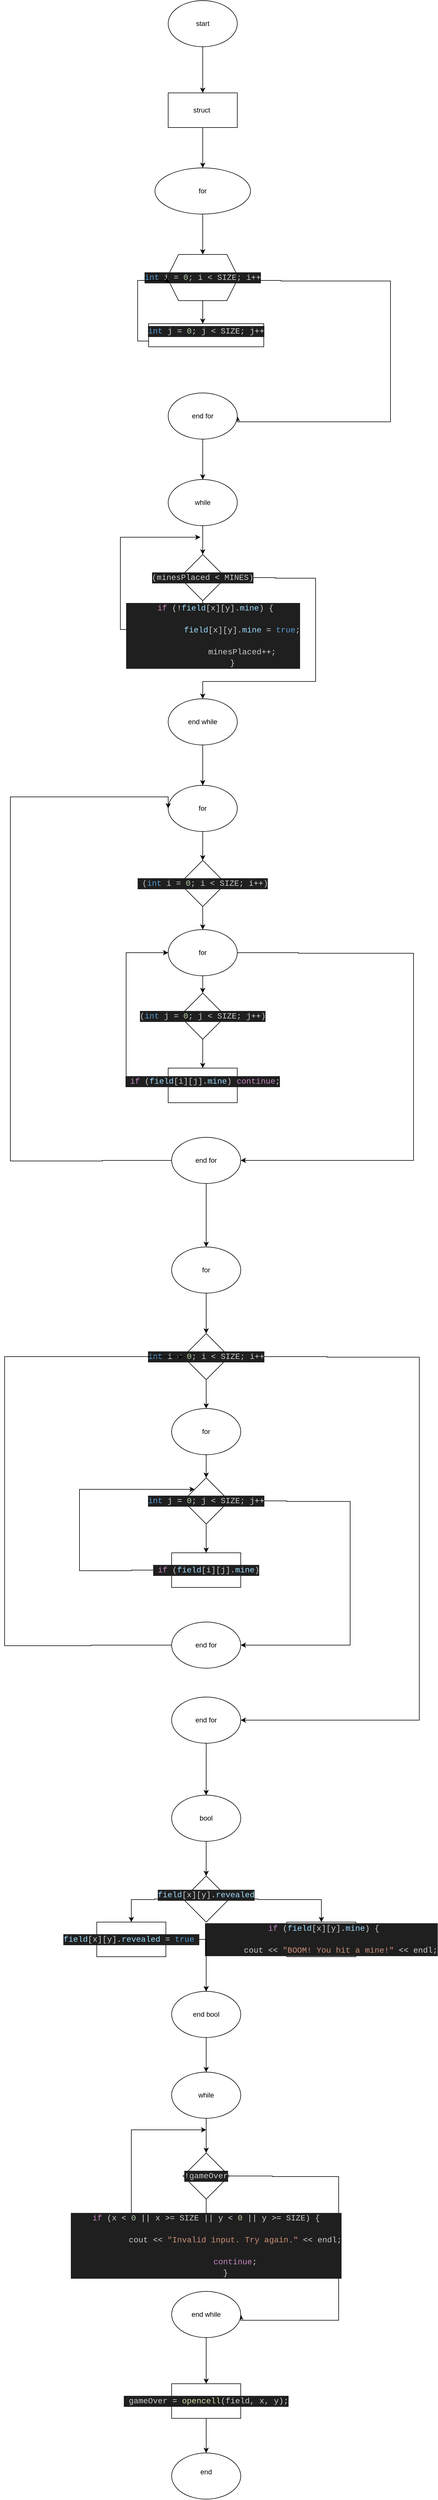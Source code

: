 <mxfile version="24.8.6">
  <diagram name="Сторінка-1" id="zpjzo73XEjRhWxU0EXfj">
    <mxGraphModel dx="1432" dy="820" grid="1" gridSize="10" guides="1" tooltips="1" connect="1" arrows="1" fold="1" page="1" pageScale="1" pageWidth="827" pageHeight="1169" math="0" shadow="0">
      <root>
        <mxCell id="0" />
        <mxCell id="1" parent="0" />
        <mxCell id="UjacXqA-AdLdFy1jGkPj-20" style="edgeStyle=orthogonalEdgeStyle;rounded=0;orthogonalLoop=1;jettySize=auto;html=1;entryX=0.5;entryY=0;entryDx=0;entryDy=0;" edge="1" parent="1" source="UjacXqA-AdLdFy1jGkPj-1" target="UjacXqA-AdLdFy1jGkPj-2">
          <mxGeometry relative="1" as="geometry" />
        </mxCell>
        <mxCell id="UjacXqA-AdLdFy1jGkPj-1" value="start" style="ellipse;whiteSpace=wrap;html=1;" vertex="1" parent="1">
          <mxGeometry x="354" y="20" width="120" height="80" as="geometry" />
        </mxCell>
        <mxCell id="UjacXqA-AdLdFy1jGkPj-21" style="edgeStyle=orthogonalEdgeStyle;rounded=0;orthogonalLoop=1;jettySize=auto;html=1;entryX=0.5;entryY=0;entryDx=0;entryDy=0;" edge="1" parent="1" source="UjacXqA-AdLdFy1jGkPj-2" target="UjacXqA-AdLdFy1jGkPj-3">
          <mxGeometry relative="1" as="geometry" />
        </mxCell>
        <mxCell id="UjacXqA-AdLdFy1jGkPj-2" value="struct&amp;nbsp;" style="rounded=0;whiteSpace=wrap;html=1;" vertex="1" parent="1">
          <mxGeometry x="354" y="180" width="120" height="60" as="geometry" />
        </mxCell>
        <mxCell id="UjacXqA-AdLdFy1jGkPj-5" style="edgeStyle=orthogonalEdgeStyle;rounded=0;orthogonalLoop=1;jettySize=auto;html=1;" edge="1" parent="1" source="UjacXqA-AdLdFy1jGkPj-3" target="UjacXqA-AdLdFy1jGkPj-6">
          <mxGeometry relative="1" as="geometry">
            <mxPoint x="414" y="460" as="targetPoint" />
          </mxGeometry>
        </mxCell>
        <mxCell id="UjacXqA-AdLdFy1jGkPj-3" value="for" style="ellipse;whiteSpace=wrap;html=1;" vertex="1" parent="1">
          <mxGeometry x="331" y="310" width="166" height="80" as="geometry" />
        </mxCell>
        <mxCell id="UjacXqA-AdLdFy1jGkPj-7" style="edgeStyle=orthogonalEdgeStyle;rounded=0;orthogonalLoop=1;jettySize=auto;html=1;" edge="1" parent="1" source="UjacXqA-AdLdFy1jGkPj-6">
          <mxGeometry relative="1" as="geometry">
            <mxPoint x="414" y="580" as="targetPoint" />
          </mxGeometry>
        </mxCell>
        <mxCell id="UjacXqA-AdLdFy1jGkPj-14" style="edgeStyle=orthogonalEdgeStyle;rounded=0;orthogonalLoop=1;jettySize=auto;html=1;entryX=1;entryY=0.5;entryDx=0;entryDy=0;" edge="1" parent="1" source="UjacXqA-AdLdFy1jGkPj-6" target="UjacXqA-AdLdFy1jGkPj-12">
          <mxGeometry relative="1" as="geometry">
            <mxPoint x="600" y="750" as="targetPoint" />
            <Array as="points">
              <mxPoint x="550" y="505" />
              <mxPoint x="550" y="506" />
              <mxPoint x="740" y="506" />
              <mxPoint x="740" y="750" />
              <mxPoint x="474" y="750" />
            </Array>
          </mxGeometry>
        </mxCell>
        <mxCell id="UjacXqA-AdLdFy1jGkPj-6" value="&lt;div style=&quot;color: rgb(204, 204, 204); background-color: rgb(31, 31, 31); font-family: Consolas, &amp;quot;Courier New&amp;quot;, monospace; font-size: 14px; line-height: 19px; white-space: pre;&quot;&gt;&lt;span style=&quot;color: #569cd6;&quot;&gt;int&lt;/span&gt; i &lt;span style=&quot;color: #d4d4d4;&quot;&gt;=&lt;/span&gt; &lt;span style=&quot;color: #b5cea8;&quot;&gt;0&lt;/span&gt;; i &lt;span style=&quot;color: #d4d4d4;&quot;&gt;&amp;lt;&lt;/span&gt; SIZE; i&lt;span style=&quot;color: #d4d4d4;&quot;&gt;++&lt;/span&gt;&lt;/div&gt;" style="shape=hexagon;perimeter=hexagonPerimeter2;whiteSpace=wrap;html=1;fixedSize=1;" vertex="1" parent="1">
          <mxGeometry x="352" y="460" width="124" height="80" as="geometry" />
        </mxCell>
        <mxCell id="UjacXqA-AdLdFy1jGkPj-13" style="edgeStyle=orthogonalEdgeStyle;rounded=0;orthogonalLoop=1;jettySize=auto;html=1;entryX=0;entryY=0.5;entryDx=0;entryDy=0;" edge="1" parent="1" source="UjacXqA-AdLdFy1jGkPj-11" target="UjacXqA-AdLdFy1jGkPj-6">
          <mxGeometry relative="1" as="geometry">
            <mxPoint x="300" y="500" as="targetPoint" />
            <Array as="points">
              <mxPoint x="301" y="610" />
              <mxPoint x="301" y="505" />
            </Array>
          </mxGeometry>
        </mxCell>
        <mxCell id="UjacXqA-AdLdFy1jGkPj-11" value="&#xa;&lt;div style=&quot;color: #cccccc;background-color: #1f1f1f;font-family: Consolas, &#39;Courier New&#39;, monospace;font-weight: normal;font-size: 14px;line-height: 19px;white-space: pre;&quot;&gt;&lt;div&gt;&lt;span style=&quot;color: #569cd6;&quot;&gt;int&lt;/span&gt;&lt;span style=&quot;color: #cccccc;&quot;&gt; j &lt;/span&gt;&lt;span style=&quot;color: #d4d4d4;&quot;&gt;=&lt;/span&gt;&lt;span style=&quot;color: #cccccc;&quot;&gt; &lt;/span&gt;&lt;span style=&quot;color: #b5cea8;&quot;&gt;0&lt;/span&gt;&lt;span style=&quot;color: #cccccc;&quot;&gt;; j &lt;/span&gt;&lt;span style=&quot;color: #d4d4d4;&quot;&gt;&amp;lt;&lt;/span&gt;&lt;span style=&quot;color: #cccccc;&quot;&gt; SIZE; j&lt;/span&gt;&lt;span style=&quot;color: #d4d4d4;&quot;&gt;++&lt;/span&gt;&lt;/div&gt;&lt;/div&gt;&#xa;&#xa;" style="rounded=0;whiteSpace=wrap;html=1;" vertex="1" parent="1">
          <mxGeometry x="320" y="580" width="200" height="40" as="geometry" />
        </mxCell>
        <mxCell id="UjacXqA-AdLdFy1jGkPj-15" style="edgeStyle=orthogonalEdgeStyle;rounded=0;orthogonalLoop=1;jettySize=auto;html=1;" edge="1" parent="1" source="UjacXqA-AdLdFy1jGkPj-12" target="UjacXqA-AdLdFy1jGkPj-16">
          <mxGeometry relative="1" as="geometry">
            <mxPoint x="414" y="850" as="targetPoint" />
          </mxGeometry>
        </mxCell>
        <mxCell id="UjacXqA-AdLdFy1jGkPj-12" value="end for" style="ellipse;whiteSpace=wrap;html=1;" vertex="1" parent="1">
          <mxGeometry x="354" y="700" width="120" height="80" as="geometry" />
        </mxCell>
        <mxCell id="UjacXqA-AdLdFy1jGkPj-19" style="edgeStyle=orthogonalEdgeStyle;rounded=0;orthogonalLoop=1;jettySize=auto;html=1;entryX=0.5;entryY=0;entryDx=0;entryDy=0;" edge="1" parent="1" source="UjacXqA-AdLdFy1jGkPj-16" target="UjacXqA-AdLdFy1jGkPj-17">
          <mxGeometry relative="1" as="geometry" />
        </mxCell>
        <mxCell id="UjacXqA-AdLdFy1jGkPj-16" value="while" style="ellipse;whiteSpace=wrap;html=1;" vertex="1" parent="1">
          <mxGeometry x="354" y="850" width="120" height="80" as="geometry" />
        </mxCell>
        <mxCell id="UjacXqA-AdLdFy1jGkPj-23" style="edgeStyle=orthogonalEdgeStyle;rounded=0;orthogonalLoop=1;jettySize=auto;html=1;" edge="1" parent="1" source="UjacXqA-AdLdFy1jGkPj-17" target="UjacXqA-AdLdFy1jGkPj-24">
          <mxGeometry relative="1" as="geometry">
            <mxPoint x="414" y="1110" as="targetPoint" />
          </mxGeometry>
        </mxCell>
        <mxCell id="UjacXqA-AdLdFy1jGkPj-26" style="edgeStyle=orthogonalEdgeStyle;rounded=0;orthogonalLoop=1;jettySize=auto;html=1;" edge="1" parent="1" source="UjacXqA-AdLdFy1jGkPj-17" target="UjacXqA-AdLdFy1jGkPj-27">
          <mxGeometry relative="1" as="geometry">
            <mxPoint x="430" y="1200" as="targetPoint" />
            <Array as="points">
              <mxPoint x="540" y="1020" />
              <mxPoint x="540" y="1021" />
              <mxPoint x="610" y="1021" />
              <mxPoint x="610" y="1200" />
            </Array>
          </mxGeometry>
        </mxCell>
        <mxCell id="UjacXqA-AdLdFy1jGkPj-17" value="&lt;div style=&quot;color: rgb(204, 204, 204); background-color: rgb(31, 31, 31); font-family: Consolas, &amp;quot;Courier New&amp;quot;, monospace; font-size: 14px; line-height: 19px; white-space: pre;&quot;&gt;(minesPlaced &lt;span style=&quot;color: #d4d4d4;&quot;&gt;&amp;lt;&lt;/span&gt; MINES)&lt;/div&gt;" style="rhombus;whiteSpace=wrap;html=1;" vertex="1" parent="1">
          <mxGeometry x="374" y="980" width="80" height="80" as="geometry" />
        </mxCell>
        <mxCell id="UjacXqA-AdLdFy1jGkPj-25" style="edgeStyle=orthogonalEdgeStyle;rounded=0;orthogonalLoop=1;jettySize=auto;html=1;" edge="1" parent="1" source="UjacXqA-AdLdFy1jGkPj-24">
          <mxGeometry relative="1" as="geometry">
            <mxPoint x="410" y="950" as="targetPoint" />
            <Array as="points">
              <mxPoint x="271" y="1110" />
            </Array>
          </mxGeometry>
        </mxCell>
        <mxCell id="UjacXqA-AdLdFy1jGkPj-24" value="&lt;div style=&quot;color: rgb(204, 204, 204); background-color: rgb(31, 31, 31); font-family: Consolas, &amp;quot;Courier New&amp;quot;, monospace; font-size: 14px; line-height: 19px; white-space: pre;&quot;&gt;&lt;div&gt;&amp;nbsp;&lt;span style=&quot;color: #c586c0;&quot;&gt;if&lt;/span&gt; (&lt;span style=&quot;color: #d4d4d4;&quot;&gt;!&lt;/span&gt;&lt;span style=&quot;color: #9cdcfe;&quot;&gt;field&lt;/span&gt;[x][y].&lt;span style=&quot;color: #9cdcfe;&quot;&gt;mine&lt;/span&gt;) {&lt;/div&gt;&lt;br&gt;&lt;div&gt;&amp;nbsp; &amp;nbsp; &amp;nbsp; &amp;nbsp; &amp;nbsp; &amp;nbsp; &lt;span style=&quot;color: #9cdcfe;&quot;&gt;field&lt;/span&gt;[x][y].&lt;span style=&quot;color: #9cdcfe;&quot;&gt;mine&lt;/span&gt; &lt;span style=&quot;color: #d4d4d4;&quot;&gt;=&lt;/span&gt; &lt;span style=&quot;color: #569cd6;&quot;&gt;true&lt;/span&gt;;&lt;/div&gt;&lt;br&gt;&lt;div&gt;&amp;nbsp; &amp;nbsp; &amp;nbsp; &amp;nbsp; &amp;nbsp; &amp;nbsp; minesPlaced&lt;span style=&quot;color: #d4d4d4;&quot;&gt;++&lt;/span&gt;;&lt;/div&gt;&lt;div&gt;&amp;nbsp; &amp;nbsp; &amp;nbsp; &amp;nbsp; }&lt;/div&gt;&lt;/div&gt;" style="rounded=0;whiteSpace=wrap;html=1;" vertex="1" parent="1">
          <mxGeometry x="354" y="1090" width="156" height="60" as="geometry" />
        </mxCell>
        <mxCell id="UjacXqA-AdLdFy1jGkPj-28" style="edgeStyle=orthogonalEdgeStyle;rounded=0;orthogonalLoop=1;jettySize=auto;html=1;" edge="1" parent="1" source="UjacXqA-AdLdFy1jGkPj-27" target="UjacXqA-AdLdFy1jGkPj-29">
          <mxGeometry relative="1" as="geometry">
            <mxPoint x="414" y="1400" as="targetPoint" />
          </mxGeometry>
        </mxCell>
        <mxCell id="UjacXqA-AdLdFy1jGkPj-27" value="end while" style="ellipse;whiteSpace=wrap;html=1;" vertex="1" parent="1">
          <mxGeometry x="354" y="1230" width="120" height="80" as="geometry" />
        </mxCell>
        <mxCell id="UjacXqA-AdLdFy1jGkPj-30" style="edgeStyle=orthogonalEdgeStyle;rounded=0;orthogonalLoop=1;jettySize=auto;html=1;" edge="1" parent="1" source="UjacXqA-AdLdFy1jGkPj-29" target="UjacXqA-AdLdFy1jGkPj-31">
          <mxGeometry relative="1" as="geometry">
            <mxPoint x="414" y="1550" as="targetPoint" />
          </mxGeometry>
        </mxCell>
        <mxCell id="UjacXqA-AdLdFy1jGkPj-29" value="for" style="ellipse;whiteSpace=wrap;html=1;" vertex="1" parent="1">
          <mxGeometry x="354" y="1380" width="120" height="80" as="geometry" />
        </mxCell>
        <mxCell id="UjacXqA-AdLdFy1jGkPj-32" style="edgeStyle=orthogonalEdgeStyle;rounded=0;orthogonalLoop=1;jettySize=auto;html=1;" edge="1" parent="1" source="UjacXqA-AdLdFy1jGkPj-31" target="UjacXqA-AdLdFy1jGkPj-33">
          <mxGeometry relative="1" as="geometry">
            <mxPoint x="414" y="1670" as="targetPoint" />
          </mxGeometry>
        </mxCell>
        <mxCell id="UjacXqA-AdLdFy1jGkPj-31" value="&lt;div style=&quot;color: rgb(204, 204, 204); background-color: rgb(31, 31, 31); font-family: Consolas, &amp;quot;Courier New&amp;quot;, monospace; font-size: 14px; line-height: 19px; white-space: pre;&quot;&gt;&amp;nbsp;(&lt;span style=&quot;color: #569cd6;&quot;&gt;int&lt;/span&gt; i &lt;span style=&quot;color: #d4d4d4;&quot;&gt;=&lt;/span&gt; &lt;span style=&quot;color: #b5cea8;&quot;&gt;0&lt;/span&gt;; i &lt;span style=&quot;color: #d4d4d4;&quot;&gt;&amp;lt;&lt;/span&gt; SIZE; i&lt;span style=&quot;color: #d4d4d4;&quot;&gt;++&lt;/span&gt;)&lt;/div&gt;" style="rhombus;whiteSpace=wrap;html=1;" vertex="1" parent="1">
          <mxGeometry x="374" y="1510" width="80" height="80" as="geometry" />
        </mxCell>
        <mxCell id="UjacXqA-AdLdFy1jGkPj-34" style="edgeStyle=orthogonalEdgeStyle;rounded=0;orthogonalLoop=1;jettySize=auto;html=1;" edge="1" parent="1" source="UjacXqA-AdLdFy1jGkPj-33" target="UjacXqA-AdLdFy1jGkPj-35">
          <mxGeometry relative="1" as="geometry">
            <mxPoint x="414" y="1780" as="targetPoint" />
          </mxGeometry>
        </mxCell>
        <mxCell id="UjacXqA-AdLdFy1jGkPj-39" style="edgeStyle=orthogonalEdgeStyle;rounded=0;orthogonalLoop=1;jettySize=auto;html=1;" edge="1" parent="1" source="UjacXqA-AdLdFy1jGkPj-33" target="UjacXqA-AdLdFy1jGkPj-40">
          <mxGeometry relative="1" as="geometry">
            <mxPoint x="440" y="2030" as="targetPoint" />
            <Array as="points">
              <mxPoint x="580" y="1670" />
              <mxPoint x="580" y="1671" />
              <mxPoint x="780" y="1671" />
              <mxPoint x="780" y="2030" />
            </Array>
          </mxGeometry>
        </mxCell>
        <mxCell id="UjacXqA-AdLdFy1jGkPj-33" value="for" style="ellipse;whiteSpace=wrap;html=1;" vertex="1" parent="1">
          <mxGeometry x="354" y="1630" width="120" height="80" as="geometry" />
        </mxCell>
        <mxCell id="UjacXqA-AdLdFy1jGkPj-36" style="edgeStyle=orthogonalEdgeStyle;rounded=0;orthogonalLoop=1;jettySize=auto;html=1;" edge="1" parent="1" source="UjacXqA-AdLdFy1jGkPj-35" target="UjacXqA-AdLdFy1jGkPj-37">
          <mxGeometry relative="1" as="geometry">
            <mxPoint x="414" y="1900" as="targetPoint" />
          </mxGeometry>
        </mxCell>
        <mxCell id="UjacXqA-AdLdFy1jGkPj-35" value="&lt;div style=&quot;color: rgb(204, 204, 204); background-color: rgb(31, 31, 31); font-family: Consolas, &amp;quot;Courier New&amp;quot;, monospace; font-size: 14px; line-height: 19px; white-space: pre;&quot;&gt;(&lt;span style=&quot;color: #569cd6;&quot;&gt;int&lt;/span&gt; j &lt;span style=&quot;color: #d4d4d4;&quot;&gt;=&lt;/span&gt; &lt;span style=&quot;color: #b5cea8;&quot;&gt;0&lt;/span&gt;; j &lt;span style=&quot;color: #d4d4d4;&quot;&gt;&amp;lt;&lt;/span&gt; SIZE; j&lt;span style=&quot;color: #d4d4d4;&quot;&gt;++&lt;/span&gt;)&lt;/div&gt;" style="rhombus;whiteSpace=wrap;html=1;" vertex="1" parent="1">
          <mxGeometry x="374" y="1740" width="80" height="80" as="geometry" />
        </mxCell>
        <mxCell id="UjacXqA-AdLdFy1jGkPj-38" style="edgeStyle=orthogonalEdgeStyle;rounded=0;orthogonalLoop=1;jettySize=auto;html=1;entryX=0;entryY=0.5;entryDx=0;entryDy=0;" edge="1" parent="1" source="UjacXqA-AdLdFy1jGkPj-37" target="UjacXqA-AdLdFy1jGkPj-33">
          <mxGeometry relative="1" as="geometry">
            <mxPoint x="280" y="1660" as="targetPoint" />
            <Array as="points">
              <mxPoint x="281" y="1900" />
              <mxPoint x="281" y="1670" />
            </Array>
          </mxGeometry>
        </mxCell>
        <mxCell id="UjacXqA-AdLdFy1jGkPj-37" value="&#xa;&lt;div style=&quot;color: #cccccc;background-color: #1f1f1f;font-family: Consolas, &#39;Courier New&#39;, monospace;font-weight: normal;font-size: 14px;line-height: 19px;white-space: pre;&quot;&gt;&lt;div&gt;&lt;span style=&quot;color: #cccccc;&quot;&gt;&amp;nbsp;&lt;/span&gt;&lt;span style=&quot;color: #c586c0;&quot;&gt;if&lt;/span&gt;&lt;span style=&quot;color: #cccccc;&quot;&gt; (&lt;/span&gt;&lt;span style=&quot;color: #9cdcfe;&quot;&gt;field&lt;/span&gt;&lt;span style=&quot;color: #cccccc;&quot;&gt;[i][j].&lt;/span&gt;&lt;span style=&quot;color: #9cdcfe;&quot;&gt;mine&lt;/span&gt;&lt;span style=&quot;color: #cccccc;&quot;&gt;) &lt;/span&gt;&lt;span style=&quot;color: #c586c0;&quot;&gt;continue&lt;/span&gt;&lt;span style=&quot;color: #cccccc;&quot;&gt;;&lt;/span&gt;&lt;/div&gt;&lt;/div&gt;&#xa;&#xa;" style="rounded=0;whiteSpace=wrap;html=1;" vertex="1" parent="1">
          <mxGeometry x="354" y="1870" width="120" height="60" as="geometry" />
        </mxCell>
        <mxCell id="UjacXqA-AdLdFy1jGkPj-42" style="edgeStyle=orthogonalEdgeStyle;rounded=0;orthogonalLoop=1;jettySize=auto;html=1;entryX=0;entryY=0.5;entryDx=0;entryDy=0;" edge="1" parent="1" source="UjacXqA-AdLdFy1jGkPj-40" target="UjacXqA-AdLdFy1jGkPj-29">
          <mxGeometry relative="1" as="geometry">
            <mxPoint x="140" y="1400" as="targetPoint" />
            <Array as="points">
              <mxPoint x="240" y="2030" />
              <mxPoint x="240" y="2031" />
              <mxPoint x="80" y="2031" />
              <mxPoint x="80" y="1400" />
              <mxPoint x="354" y="1400" />
            </Array>
          </mxGeometry>
        </mxCell>
        <mxCell id="UjacXqA-AdLdFy1jGkPj-43" style="edgeStyle=orthogonalEdgeStyle;rounded=0;orthogonalLoop=1;jettySize=auto;html=1;" edge="1" parent="1" source="UjacXqA-AdLdFy1jGkPj-40" target="UjacXqA-AdLdFy1jGkPj-44">
          <mxGeometry relative="1" as="geometry">
            <mxPoint x="420" y="2180" as="targetPoint" />
          </mxGeometry>
        </mxCell>
        <mxCell id="UjacXqA-AdLdFy1jGkPj-40" value="end for" style="ellipse;whiteSpace=wrap;html=1;" vertex="1" parent="1">
          <mxGeometry x="360" y="1990" width="120" height="80" as="geometry" />
        </mxCell>
        <mxCell id="UjacXqA-AdLdFy1jGkPj-45" style="edgeStyle=orthogonalEdgeStyle;rounded=0;orthogonalLoop=1;jettySize=auto;html=1;" edge="1" parent="1" source="UjacXqA-AdLdFy1jGkPj-44" target="UjacXqA-AdLdFy1jGkPj-46">
          <mxGeometry relative="1" as="geometry">
            <mxPoint x="420" y="2370" as="targetPoint" />
          </mxGeometry>
        </mxCell>
        <mxCell id="UjacXqA-AdLdFy1jGkPj-44" value="for" style="ellipse;whiteSpace=wrap;html=1;" vertex="1" parent="1">
          <mxGeometry x="360" y="2180" width="120" height="80" as="geometry" />
        </mxCell>
        <mxCell id="UjacXqA-AdLdFy1jGkPj-47" style="edgeStyle=orthogonalEdgeStyle;rounded=0;orthogonalLoop=1;jettySize=auto;html=1;" edge="1" parent="1" source="UjacXqA-AdLdFy1jGkPj-46" target="UjacXqA-AdLdFy1jGkPj-48">
          <mxGeometry relative="1" as="geometry">
            <mxPoint x="420" y="2500" as="targetPoint" />
          </mxGeometry>
        </mxCell>
        <mxCell id="UjacXqA-AdLdFy1jGkPj-59" style="edgeStyle=orthogonalEdgeStyle;rounded=0;orthogonalLoop=1;jettySize=auto;html=1;" edge="1" parent="1" source="UjacXqA-AdLdFy1jGkPj-46" target="UjacXqA-AdLdFy1jGkPj-60">
          <mxGeometry relative="1" as="geometry">
            <mxPoint x="440" y="3000" as="targetPoint" />
            <Array as="points">
              <mxPoint x="630" y="2370" />
              <mxPoint x="630" y="2371" />
              <mxPoint x="790" y="2371" />
              <mxPoint x="790" y="3000" />
            </Array>
          </mxGeometry>
        </mxCell>
        <mxCell id="UjacXqA-AdLdFy1jGkPj-46" value="&lt;div style=&quot;color: rgb(204, 204, 204); background-color: rgb(31, 31, 31); font-family: Consolas, &amp;quot;Courier New&amp;quot;, monospace; font-size: 14px; line-height: 19px; white-space: pre;&quot;&gt;&lt;span style=&quot;color: #569cd6;&quot;&gt;int&lt;/span&gt; i &lt;span style=&quot;color: #d4d4d4;&quot;&gt;=&lt;/span&gt; &lt;span style=&quot;color: #b5cea8;&quot;&gt;0&lt;/span&gt;; i &lt;span style=&quot;color: #d4d4d4;&quot;&gt;&amp;lt;&lt;/span&gt; SIZE; i&lt;span style=&quot;color: #d4d4d4;&quot;&gt;++&lt;/span&gt;&lt;/div&gt;" style="rhombus;whiteSpace=wrap;html=1;" vertex="1" parent="1">
          <mxGeometry x="380" y="2330" width="80" height="80" as="geometry" />
        </mxCell>
        <mxCell id="UjacXqA-AdLdFy1jGkPj-50" style="edgeStyle=orthogonalEdgeStyle;rounded=0;orthogonalLoop=1;jettySize=auto;html=1;" edge="1" parent="1" source="UjacXqA-AdLdFy1jGkPj-48" target="UjacXqA-AdLdFy1jGkPj-51">
          <mxGeometry relative="1" as="geometry">
            <mxPoint x="420" y="2620" as="targetPoint" />
          </mxGeometry>
        </mxCell>
        <mxCell id="UjacXqA-AdLdFy1jGkPj-48" value="for" style="ellipse;whiteSpace=wrap;html=1;" vertex="1" parent="1">
          <mxGeometry x="360" y="2460" width="120" height="80" as="geometry" />
        </mxCell>
        <mxCell id="UjacXqA-AdLdFy1jGkPj-53" style="edgeStyle=orthogonalEdgeStyle;rounded=0;orthogonalLoop=1;jettySize=auto;html=1;" edge="1" parent="1" source="UjacXqA-AdLdFy1jGkPj-51" target="UjacXqA-AdLdFy1jGkPj-54">
          <mxGeometry relative="1" as="geometry">
            <mxPoint x="420" y="2740" as="targetPoint" />
          </mxGeometry>
        </mxCell>
        <mxCell id="UjacXqA-AdLdFy1jGkPj-56" style="edgeStyle=orthogonalEdgeStyle;rounded=0;orthogonalLoop=1;jettySize=auto;html=1;" edge="1" parent="1" source="UjacXqA-AdLdFy1jGkPj-51" target="UjacXqA-AdLdFy1jGkPj-57">
          <mxGeometry relative="1" as="geometry">
            <mxPoint x="420" y="2870" as="targetPoint" />
            <Array as="points">
              <mxPoint x="560" y="2620" />
              <mxPoint x="560" y="2621" />
              <mxPoint x="670" y="2621" />
              <mxPoint x="670" y="2870" />
            </Array>
          </mxGeometry>
        </mxCell>
        <mxCell id="UjacXqA-AdLdFy1jGkPj-51" value="&lt;div style=&quot;color: rgb(204, 204, 204); background-color: rgb(31, 31, 31); font-family: Consolas, &amp;quot;Courier New&amp;quot;, monospace; font-size: 14px; line-height: 19px; white-space: pre;&quot;&gt;&lt;span style=&quot;color: #569cd6;&quot;&gt;int&lt;/span&gt; j &lt;span style=&quot;color: #d4d4d4;&quot;&gt;=&lt;/span&gt; &lt;span style=&quot;color: #b5cea8;&quot;&gt;0&lt;/span&gt;; j &lt;span style=&quot;color: #d4d4d4;&quot;&gt;&amp;lt;&lt;/span&gt; SIZE; j&lt;span style=&quot;color: #d4d4d4;&quot;&gt;++&lt;/span&gt;&lt;/div&gt;" style="rhombus;whiteSpace=wrap;html=1;" vertex="1" parent="1">
          <mxGeometry x="380" y="2580" width="80" height="80" as="geometry" />
        </mxCell>
        <mxCell id="UjacXqA-AdLdFy1jGkPj-55" style="edgeStyle=orthogonalEdgeStyle;rounded=0;orthogonalLoop=1;jettySize=auto;html=1;" edge="1" parent="1" source="UjacXqA-AdLdFy1jGkPj-54" target="UjacXqA-AdLdFy1jGkPj-51">
          <mxGeometry relative="1" as="geometry">
            <mxPoint x="260" y="2600" as="targetPoint" />
            <Array as="points">
              <mxPoint x="290" y="2740" />
              <mxPoint x="290" y="2741" />
              <mxPoint x="200" y="2741" />
              <mxPoint x="200" y="2600" />
            </Array>
          </mxGeometry>
        </mxCell>
        <mxCell id="UjacXqA-AdLdFy1jGkPj-54" value="&lt;div style=&quot;color: rgb(204, 204, 204); background-color: rgb(31, 31, 31); font-family: Consolas, &amp;quot;Courier New&amp;quot;, monospace; font-size: 14px; line-height: 19px; white-space: pre;&quot;&gt;&amp;nbsp;&lt;span style=&quot;color: #c586c0;&quot;&gt;if&lt;/span&gt; (&lt;span style=&quot;color: #9cdcfe;&quot;&gt;field&lt;/span&gt;[i][j].&lt;span style=&quot;color: #9cdcfe;&quot;&gt;mine&lt;/span&gt;)&lt;/div&gt;" style="rounded=0;whiteSpace=wrap;html=1;" vertex="1" parent="1">
          <mxGeometry x="360" y="2710" width="120" height="60" as="geometry" />
        </mxCell>
        <mxCell id="UjacXqA-AdLdFy1jGkPj-58" style="edgeStyle=orthogonalEdgeStyle;rounded=0;orthogonalLoop=1;jettySize=auto;html=1;entryX=0;entryY=0.5;entryDx=0;entryDy=0;" edge="1" parent="1" source="UjacXqA-AdLdFy1jGkPj-57" target="UjacXqA-AdLdFy1jGkPj-46">
          <mxGeometry relative="1" as="geometry">
            <mxPoint x="70" y="2360" as="targetPoint" />
            <Array as="points">
              <mxPoint x="220" y="2870" />
              <mxPoint x="220" y="2871" />
              <mxPoint x="70" y="2871" />
              <mxPoint x="70" y="2370" />
            </Array>
          </mxGeometry>
        </mxCell>
        <mxCell id="UjacXqA-AdLdFy1jGkPj-57" value="end for" style="ellipse;whiteSpace=wrap;html=1;" vertex="1" parent="1">
          <mxGeometry x="360" y="2830" width="120" height="80" as="geometry" />
        </mxCell>
        <mxCell id="UjacXqA-AdLdFy1jGkPj-61" style="edgeStyle=orthogonalEdgeStyle;rounded=0;orthogonalLoop=1;jettySize=auto;html=1;" edge="1" parent="1" source="UjacXqA-AdLdFy1jGkPj-60" target="UjacXqA-AdLdFy1jGkPj-62">
          <mxGeometry relative="1" as="geometry">
            <mxPoint x="420" y="3190" as="targetPoint" />
          </mxGeometry>
        </mxCell>
        <mxCell id="UjacXqA-AdLdFy1jGkPj-60" value="end for" style="ellipse;whiteSpace=wrap;html=1;" vertex="1" parent="1">
          <mxGeometry x="360" y="2960" width="120" height="80" as="geometry" />
        </mxCell>
        <mxCell id="UjacXqA-AdLdFy1jGkPj-63" style="edgeStyle=orthogonalEdgeStyle;rounded=0;orthogonalLoop=1;jettySize=auto;html=1;" edge="1" parent="1" source="UjacXqA-AdLdFy1jGkPj-62" target="UjacXqA-AdLdFy1jGkPj-64">
          <mxGeometry relative="1" as="geometry">
            <mxPoint x="420" y="3310" as="targetPoint" />
          </mxGeometry>
        </mxCell>
        <mxCell id="UjacXqA-AdLdFy1jGkPj-62" value="bool" style="ellipse;whiteSpace=wrap;html=1;" vertex="1" parent="1">
          <mxGeometry x="360" y="3130" width="120" height="80" as="geometry" />
        </mxCell>
        <mxCell id="UjacXqA-AdLdFy1jGkPj-65" style="edgeStyle=orthogonalEdgeStyle;rounded=0;orthogonalLoop=1;jettySize=auto;html=1;" edge="1" parent="1" source="UjacXqA-AdLdFy1jGkPj-64" target="UjacXqA-AdLdFy1jGkPj-69">
          <mxGeometry relative="1" as="geometry">
            <mxPoint x="290" y="3380" as="targetPoint" />
            <Array as="points">
              <mxPoint x="330" y="3310" />
              <mxPoint x="330" y="3311" />
            </Array>
          </mxGeometry>
        </mxCell>
        <mxCell id="UjacXqA-AdLdFy1jGkPj-66" style="edgeStyle=orthogonalEdgeStyle;rounded=0;orthogonalLoop=1;jettySize=auto;html=1;" edge="1" parent="1" source="UjacXqA-AdLdFy1jGkPj-64" target="UjacXqA-AdLdFy1jGkPj-68">
          <mxGeometry relative="1" as="geometry">
            <mxPoint x="550" y="3380" as="targetPoint" />
            <Array as="points">
              <mxPoint x="510" y="3310" />
              <mxPoint x="510" y="3311" />
            </Array>
          </mxGeometry>
        </mxCell>
        <mxCell id="UjacXqA-AdLdFy1jGkPj-64" value="&#xa;&lt;div style=&quot;color: #cccccc;background-color: #1f1f1f;font-family: Consolas, &#39;Courier New&#39;, monospace;font-weight: normal;font-size: 14px;line-height: 19px;white-space: pre;&quot;&gt;&lt;div&gt;&lt;span style=&quot;color: #9cdcfe;&quot;&gt;field&lt;/span&gt;&lt;span style=&quot;color: #cccccc;&quot;&gt;[x][y].&lt;/span&gt;&lt;span style=&quot;color: #9cdcfe;&quot;&gt;revealed&lt;/span&gt;&lt;/div&gt;&lt;/div&gt;&#xa;&#xa;" style="rhombus;whiteSpace=wrap;html=1;" vertex="1" parent="1">
          <mxGeometry x="380" y="3270" width="80" height="80" as="geometry" />
        </mxCell>
        <mxCell id="UjacXqA-AdLdFy1jGkPj-72" style="edgeStyle=orthogonalEdgeStyle;rounded=0;orthogonalLoop=1;jettySize=auto;html=1;entryX=0.5;entryY=0;entryDx=0;entryDy=0;" edge="1" parent="1" source="UjacXqA-AdLdFy1jGkPj-68" target="UjacXqA-AdLdFy1jGkPj-70">
          <mxGeometry relative="1" as="geometry" />
        </mxCell>
        <mxCell id="UjacXqA-AdLdFy1jGkPj-68" value="&lt;div style=&quot;color: rgb(204, 204, 204); background-color: rgb(31, 31, 31); font-family: Consolas, &amp;quot;Courier New&amp;quot;, monospace; font-size: 14px; line-height: 19px; white-space: pre;&quot;&gt;&lt;div&gt;&amp;nbsp;&lt;span style=&quot;color: #c586c0;&quot;&gt;if&lt;/span&gt; (&lt;span style=&quot;color: #9cdcfe;&quot;&gt;field&lt;/span&gt;[x][y].&lt;span style=&quot;color: #9cdcfe;&quot;&gt;mine&lt;/span&gt;) {&lt;/div&gt;&lt;br&gt;&lt;div&gt;&amp;nbsp; &amp;nbsp; &amp;nbsp; &amp;nbsp; cout &lt;span style=&quot;color: #d4d4d4;&quot;&gt;&amp;lt;&amp;lt;&lt;/span&gt; &lt;span style=&quot;color: #ce9178;&quot;&gt;&quot;BOOM! You hit a mine!&quot;&lt;/span&gt; &lt;span style=&quot;color: #d4d4d4;&quot;&gt;&amp;lt;&amp;lt;&lt;/span&gt; endl;&lt;/div&gt;&lt;/div&gt;" style="rounded=0;whiteSpace=wrap;html=1;" vertex="1" parent="1">
          <mxGeometry x="560" y="3350" width="120" height="60" as="geometry" />
        </mxCell>
        <mxCell id="UjacXqA-AdLdFy1jGkPj-71" style="edgeStyle=orthogonalEdgeStyle;rounded=0;orthogonalLoop=1;jettySize=auto;html=1;" edge="1" parent="1" source="UjacXqA-AdLdFy1jGkPj-69" target="UjacXqA-AdLdFy1jGkPj-70">
          <mxGeometry relative="1" as="geometry" />
        </mxCell>
        <mxCell id="UjacXqA-AdLdFy1jGkPj-69" value="&lt;div style=&quot;color: rgb(204, 204, 204); background-color: rgb(31, 31, 31); font-family: Consolas, &amp;quot;Courier New&amp;quot;, monospace; font-size: 14px; line-height: 19px; white-space: pre;&quot;&gt;&lt;span style=&quot;color: #9cdcfe;&quot;&gt;field&lt;/span&gt;[x][y].&lt;span style=&quot;color: #9cdcfe;&quot;&gt;revealed&lt;/span&gt; &lt;span style=&quot;color: #d4d4d4;&quot;&gt;=&lt;/span&gt; &lt;span style=&quot;color: #569cd6;&quot;&gt;true &lt;/span&gt;&lt;/div&gt;" style="rounded=0;whiteSpace=wrap;html=1;" vertex="1" parent="1">
          <mxGeometry x="230" y="3350" width="120" height="60" as="geometry" />
        </mxCell>
        <mxCell id="UjacXqA-AdLdFy1jGkPj-73" style="edgeStyle=orthogonalEdgeStyle;rounded=0;orthogonalLoop=1;jettySize=auto;html=1;" edge="1" parent="1" source="UjacXqA-AdLdFy1jGkPj-70" target="UjacXqA-AdLdFy1jGkPj-74">
          <mxGeometry relative="1" as="geometry">
            <mxPoint x="420" y="3650" as="targetPoint" />
          </mxGeometry>
        </mxCell>
        <mxCell id="UjacXqA-AdLdFy1jGkPj-70" value="end bool" style="ellipse;whiteSpace=wrap;html=1;" vertex="1" parent="1">
          <mxGeometry x="360" y="3470" width="120" height="80" as="geometry" />
        </mxCell>
        <mxCell id="UjacXqA-AdLdFy1jGkPj-75" style="edgeStyle=orthogonalEdgeStyle;rounded=0;orthogonalLoop=1;jettySize=auto;html=1;" edge="1" parent="1" source="UjacXqA-AdLdFy1jGkPj-74" target="UjacXqA-AdLdFy1jGkPj-76">
          <mxGeometry relative="1" as="geometry">
            <mxPoint x="420" y="3790" as="targetPoint" />
          </mxGeometry>
        </mxCell>
        <mxCell id="UjacXqA-AdLdFy1jGkPj-74" value="while" style="ellipse;whiteSpace=wrap;html=1;" vertex="1" parent="1">
          <mxGeometry x="360" y="3610" width="120" height="80" as="geometry" />
        </mxCell>
        <mxCell id="UjacXqA-AdLdFy1jGkPj-77" style="edgeStyle=orthogonalEdgeStyle;rounded=0;orthogonalLoop=1;jettySize=auto;html=1;" edge="1" parent="1" source="UjacXqA-AdLdFy1jGkPj-76" target="UjacXqA-AdLdFy1jGkPj-78">
          <mxGeometry relative="1" as="geometry">
            <mxPoint x="420" y="3910" as="targetPoint" />
          </mxGeometry>
        </mxCell>
        <mxCell id="UjacXqA-AdLdFy1jGkPj-82" style="edgeStyle=orthogonalEdgeStyle;rounded=0;orthogonalLoop=1;jettySize=auto;html=1;entryX=1;entryY=0.5;entryDx=0;entryDy=0;" edge="1" parent="1" source="UjacXqA-AdLdFy1jGkPj-76" target="UjacXqA-AdLdFy1jGkPj-81">
          <mxGeometry relative="1" as="geometry">
            <mxPoint x="590" y="4040" as="targetPoint" />
            <Array as="points">
              <mxPoint x="535" y="3790" />
              <mxPoint x="535" y="3791" />
              <mxPoint x="650" y="3791" />
              <mxPoint x="650" y="4040" />
              <mxPoint x="480" y="4040" />
            </Array>
          </mxGeometry>
        </mxCell>
        <mxCell id="UjacXqA-AdLdFy1jGkPj-76" value="&lt;div style=&quot;color: rgb(204, 204, 204); background-color: rgb(31, 31, 31); font-family: Consolas, &amp;quot;Courier New&amp;quot;, monospace; font-size: 14px; line-height: 19px; white-space: pre;&quot;&gt;&lt;span style=&quot;color: #d4d4d4;&quot;&gt;!&lt;/span&gt;gameOver&lt;/div&gt;" style="rhombus;whiteSpace=wrap;html=1;" vertex="1" parent="1">
          <mxGeometry x="380" y="3750" width="80" height="80" as="geometry" />
        </mxCell>
        <mxCell id="UjacXqA-AdLdFy1jGkPj-79" style="edgeStyle=orthogonalEdgeStyle;rounded=0;orthogonalLoop=1;jettySize=auto;html=1;" edge="1" parent="1" source="UjacXqA-AdLdFy1jGkPj-78">
          <mxGeometry relative="1" as="geometry">
            <mxPoint x="420" y="3710" as="targetPoint" />
            <Array as="points">
              <mxPoint x="330" y="3910" />
              <mxPoint x="330" y="3911" />
              <mxPoint x="290" y="3911" />
              <mxPoint x="290" y="3710" />
            </Array>
          </mxGeometry>
        </mxCell>
        <mxCell id="UjacXqA-AdLdFy1jGkPj-78" value="&lt;div style=&quot;color: rgb(204, 204, 204); background-color: rgb(31, 31, 31); font-family: Consolas, &amp;quot;Courier New&amp;quot;, monospace; font-size: 14px; line-height: 19px; white-space: pre;&quot;&gt;&lt;div&gt;&lt;span style=&quot;color: #c586c0;&quot;&gt;if&lt;/span&gt; (x &lt;span style=&quot;color: #d4d4d4;&quot;&gt;&amp;lt;&lt;/span&gt; &lt;span style=&quot;color: #b5cea8;&quot;&gt;0&lt;/span&gt; &lt;span style=&quot;color: #d4d4d4;&quot;&gt;||&lt;/span&gt; x &lt;span style=&quot;color: #d4d4d4;&quot;&gt;&amp;gt;=&lt;/span&gt; SIZE &lt;span style=&quot;color: #d4d4d4;&quot;&gt;||&lt;/span&gt; y &lt;span style=&quot;color: #d4d4d4;&quot;&gt;&amp;lt;&lt;/span&gt; &lt;span style=&quot;color: #b5cea8;&quot;&gt;0&lt;/span&gt; &lt;span style=&quot;color: #d4d4d4;&quot;&gt;||&lt;/span&gt; y &lt;span style=&quot;color: #d4d4d4;&quot;&gt;&amp;gt;=&lt;/span&gt; SIZE) {&lt;/div&gt;&lt;br&gt;&lt;div&gt;&amp;nbsp; &amp;nbsp; &amp;nbsp; &amp;nbsp; &amp;nbsp; &amp;nbsp; cout &lt;span style=&quot;color: #d4d4d4;&quot;&gt;&amp;lt;&amp;lt;&lt;/span&gt; &lt;span style=&quot;color: #ce9178;&quot;&gt;&quot;Invalid input. Try again.&quot;&lt;/span&gt; &lt;span style=&quot;color: #d4d4d4;&quot;&gt;&amp;lt;&amp;lt;&lt;/span&gt; endl;&lt;/div&gt;&lt;br&gt;&lt;div&gt;&amp;nbsp; &amp;nbsp; &amp;nbsp; &amp;nbsp; &amp;nbsp; &amp;nbsp; &lt;span style=&quot;color: #c586c0;&quot;&gt;continue&lt;/span&gt;;&lt;/div&gt;&lt;div&gt;&amp;nbsp; &amp;nbsp; &amp;nbsp; &amp;nbsp; }&lt;/div&gt;&lt;/div&gt;" style="rounded=0;whiteSpace=wrap;html=1;" vertex="1" parent="1">
          <mxGeometry x="360" y="3880" width="120" height="60" as="geometry" />
        </mxCell>
        <mxCell id="UjacXqA-AdLdFy1jGkPj-83" style="edgeStyle=orthogonalEdgeStyle;rounded=0;orthogonalLoop=1;jettySize=auto;html=1;" edge="1" parent="1" source="UjacXqA-AdLdFy1jGkPj-81" target="UjacXqA-AdLdFy1jGkPj-84">
          <mxGeometry relative="1" as="geometry">
            <mxPoint x="420" y="4180" as="targetPoint" />
          </mxGeometry>
        </mxCell>
        <mxCell id="UjacXqA-AdLdFy1jGkPj-81" value="end while" style="ellipse;whiteSpace=wrap;html=1;" vertex="1" parent="1">
          <mxGeometry x="360" y="3990" width="120" height="80" as="geometry" />
        </mxCell>
        <mxCell id="UjacXqA-AdLdFy1jGkPj-85" style="edgeStyle=orthogonalEdgeStyle;rounded=0;orthogonalLoop=1;jettySize=auto;html=1;" edge="1" parent="1" source="UjacXqA-AdLdFy1jGkPj-84" target="UjacXqA-AdLdFy1jGkPj-86">
          <mxGeometry relative="1" as="geometry">
            <mxPoint x="420" y="4310" as="targetPoint" />
          </mxGeometry>
        </mxCell>
        <mxCell id="UjacXqA-AdLdFy1jGkPj-84" value="&lt;div style=&quot;color: rgb(204, 204, 204); background-color: rgb(31, 31, 31); font-family: Consolas, &amp;quot;Courier New&amp;quot;, monospace; font-size: 14px; line-height: 19px; white-space: pre;&quot;&gt;&amp;nbsp;gameOver &lt;span style=&quot;color: #d4d4d4;&quot;&gt;=&lt;/span&gt; &lt;span style=&quot;color: #dcdcaa;&quot;&gt;opencell&lt;/span&gt;(field, x, y);&lt;/div&gt;" style="rounded=0;whiteSpace=wrap;html=1;" vertex="1" parent="1">
          <mxGeometry x="360" y="4150" width="120" height="60" as="geometry" />
        </mxCell>
        <mxCell id="UjacXqA-AdLdFy1jGkPj-86" value="end&lt;div&gt;&lt;br&gt;&lt;/div&gt;" style="ellipse;whiteSpace=wrap;html=1;" vertex="1" parent="1">
          <mxGeometry x="360" y="4270" width="120" height="80" as="geometry" />
        </mxCell>
      </root>
    </mxGraphModel>
  </diagram>
</mxfile>
